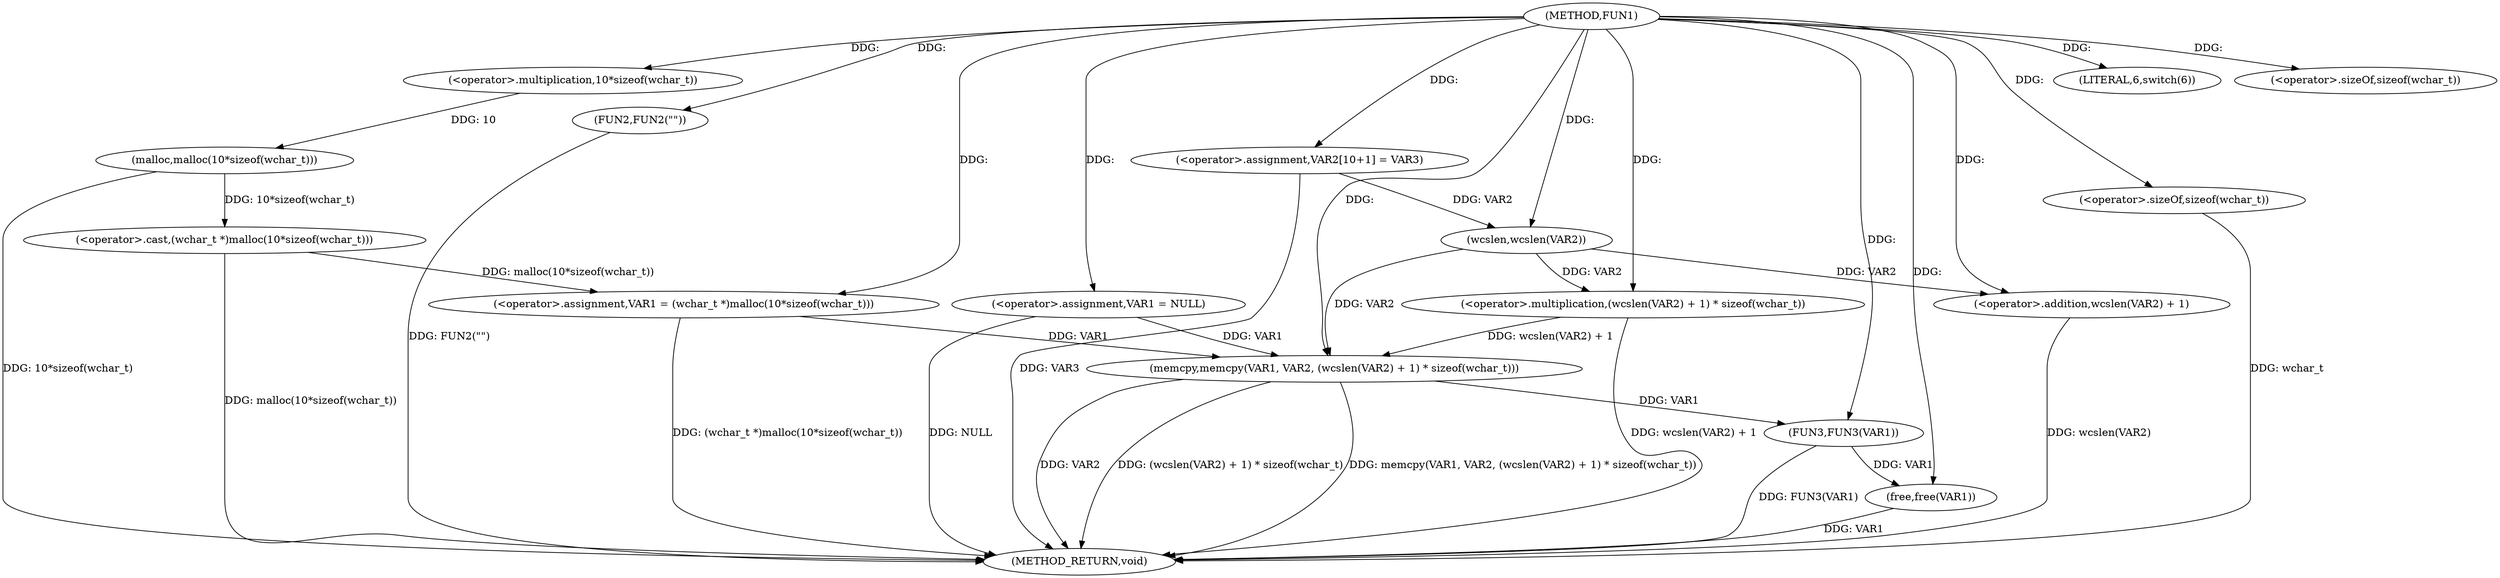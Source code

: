 digraph FUN1 {  
"1000100" [label = "(METHOD,FUN1)" ]
"1000143" [label = "(METHOD_RETURN,void)" ]
"1000103" [label = "(<operator>.assignment,VAR1 = NULL)" ]
"1000107" [label = "(LITERAL,6,switch(6))" ]
"1000110" [label = "(<operator>.assignment,VAR1 = (wchar_t *)malloc(10*sizeof(wchar_t)))" ]
"1000112" [label = "(<operator>.cast,(wchar_t *)malloc(10*sizeof(wchar_t)))" ]
"1000114" [label = "(malloc,malloc(10*sizeof(wchar_t)))" ]
"1000115" [label = "(<operator>.multiplication,10*sizeof(wchar_t))" ]
"1000117" [label = "(<operator>.sizeOf,sizeof(wchar_t))" ]
"1000121" [label = "(FUN2,FUN2(\"\"))" ]
"1000126" [label = "(<operator>.assignment,VAR2[10+1] = VAR3)" ]
"1000129" [label = "(memcpy,memcpy(VAR1, VAR2, (wcslen(VAR2) + 1) * sizeof(wchar_t)))" ]
"1000132" [label = "(<operator>.multiplication,(wcslen(VAR2) + 1) * sizeof(wchar_t))" ]
"1000133" [label = "(<operator>.addition,wcslen(VAR2) + 1)" ]
"1000134" [label = "(wcslen,wcslen(VAR2))" ]
"1000137" [label = "(<operator>.sizeOf,sizeof(wchar_t))" ]
"1000139" [label = "(FUN3,FUN3(VAR1))" ]
"1000141" [label = "(free,free(VAR1))" ]
  "1000141" -> "1000143"  [ label = "DDG: VAR1"] 
  "1000103" -> "1000143"  [ label = "DDG: NULL"] 
  "1000112" -> "1000143"  [ label = "DDG: malloc(10*sizeof(wchar_t))"] 
  "1000129" -> "1000143"  [ label = "DDG: VAR2"] 
  "1000129" -> "1000143"  [ label = "DDG: (wcslen(VAR2) + 1) * sizeof(wchar_t)"] 
  "1000139" -> "1000143"  [ label = "DDG: FUN3(VAR1)"] 
  "1000129" -> "1000143"  [ label = "DDG: memcpy(VAR1, VAR2, (wcslen(VAR2) + 1) * sizeof(wchar_t))"] 
  "1000133" -> "1000143"  [ label = "DDG: wcslen(VAR2)"] 
  "1000114" -> "1000143"  [ label = "DDG: 10*sizeof(wchar_t)"] 
  "1000121" -> "1000143"  [ label = "DDG: FUN2(\"\")"] 
  "1000132" -> "1000143"  [ label = "DDG: wcslen(VAR2) + 1"] 
  "1000110" -> "1000143"  [ label = "DDG: (wchar_t *)malloc(10*sizeof(wchar_t))"] 
  "1000126" -> "1000143"  [ label = "DDG: VAR3"] 
  "1000137" -> "1000143"  [ label = "DDG: wchar_t"] 
  "1000100" -> "1000103"  [ label = "DDG: "] 
  "1000100" -> "1000107"  [ label = "DDG: "] 
  "1000112" -> "1000110"  [ label = "DDG: malloc(10*sizeof(wchar_t))"] 
  "1000100" -> "1000110"  [ label = "DDG: "] 
  "1000114" -> "1000112"  [ label = "DDG: 10*sizeof(wchar_t)"] 
  "1000115" -> "1000114"  [ label = "DDG: 10"] 
  "1000100" -> "1000115"  [ label = "DDG: "] 
  "1000100" -> "1000117"  [ label = "DDG: "] 
  "1000100" -> "1000121"  [ label = "DDG: "] 
  "1000100" -> "1000126"  [ label = "DDG: "] 
  "1000103" -> "1000129"  [ label = "DDG: VAR1"] 
  "1000110" -> "1000129"  [ label = "DDG: VAR1"] 
  "1000100" -> "1000129"  [ label = "DDG: "] 
  "1000134" -> "1000129"  [ label = "DDG: VAR2"] 
  "1000132" -> "1000129"  [ label = "DDG: wcslen(VAR2) + 1"] 
  "1000134" -> "1000132"  [ label = "DDG: VAR2"] 
  "1000100" -> "1000132"  [ label = "DDG: "] 
  "1000134" -> "1000133"  [ label = "DDG: VAR2"] 
  "1000126" -> "1000134"  [ label = "DDG: VAR2"] 
  "1000100" -> "1000134"  [ label = "DDG: "] 
  "1000100" -> "1000133"  [ label = "DDG: "] 
  "1000100" -> "1000137"  [ label = "DDG: "] 
  "1000129" -> "1000139"  [ label = "DDG: VAR1"] 
  "1000100" -> "1000139"  [ label = "DDG: "] 
  "1000139" -> "1000141"  [ label = "DDG: VAR1"] 
  "1000100" -> "1000141"  [ label = "DDG: "] 
}
